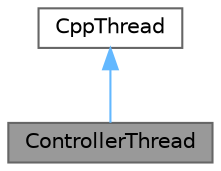 digraph "ControllerThread"
{
 // LATEX_PDF_SIZE
  bgcolor="transparent";
  edge [fontname=Helvetica,fontsize=10,labelfontname=Helvetica,labelfontsize=10];
  node [fontname=Helvetica,fontsize=10,shape=box,height=0.2,width=0.4];
  Node1 [label="ControllerThread",height=0.2,width=0.4,color="gray40", fillcolor="grey60", style="filled", fontcolor="black",tooltip="Controller Thread to manage all child threads."];
  Node2 -> Node1 [dir="back",color="steelblue1",style="solid"];
  Node2 [label="CppThread",height=0.2,width=0.4,color="gray40", fillcolor="white", style="filled",URL="$class_cpp_thread.html",tooltip=" "];
}
